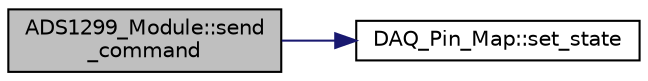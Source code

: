 digraph "ADS1299_Module::send_command"
{
 // LATEX_PDF_SIZE
  edge [fontname="Helvetica",fontsize="10",labelfontname="Helvetica",labelfontsize="10"];
  node [fontname="Helvetica",fontsize="10",shape=record];
  rankdir="LR";
  Node1 [label="ADS1299_Module::send\l_command",height=0.2,width=0.4,color="black", fillcolor="grey75", style="filled", fontcolor="black",tooltip="Sends a single byte command to the ADS1299."];
  Node1 -> Node2 [color="midnightblue",fontsize="10",style="solid",fontname="Helvetica"];
  Node2 [label="DAQ_Pin_Map::set_state",height=0.2,width=0.4,color="black", fillcolor="white", style="filled",URL="$class_d_a_q___pin___map.html#ab9ef68aa1c02c5c97408a7749fe6a2f4",tooltip=" "];
}
